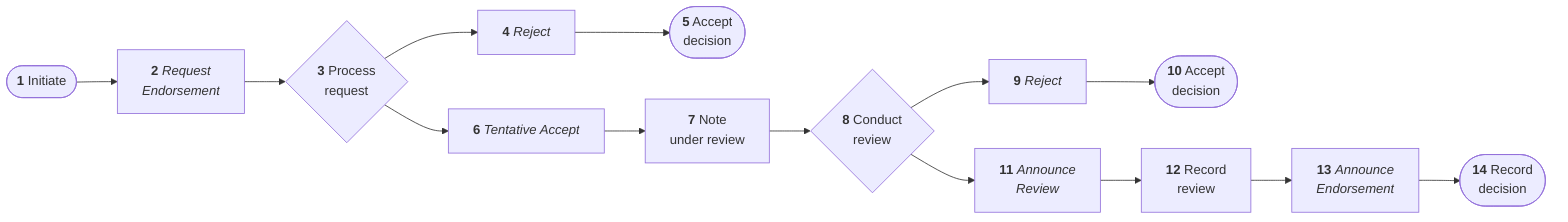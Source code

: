 flowchart LR
    1(["`**1** Initiate`"])
    2["`**2** *Request
    Endorsement*`"]
    3{"`**3** Process
    request`"}
    4["`**4** *Reject*`"]
    5(["`**5** Accept
    decision`"])
    6["`**6** *Tentative Accept*`"]
    7["`**7** Note
    under review`"]
    8{"`**8** Conduct
    review`"}
    9["`**9** *Reject*`"]
    10(["`**10** Accept
    decision`"])
    11["`**11** *Announce
    Review*`"]
    12["`**12** Record
    review`"]
    13["`**13** *Announce
    Endorsement*`"]
    14(["`**14** Record
    decision`"])

    1 --> 2
    2 --> 3
    3 --> 4
    4 --> 5
    3 --> 6
    6 --> 7
    7 --> 8
    8 --> 9
    9 --> 10
    8 --> 11
    11 --> 12
    12 --> 13
    13 --> 14